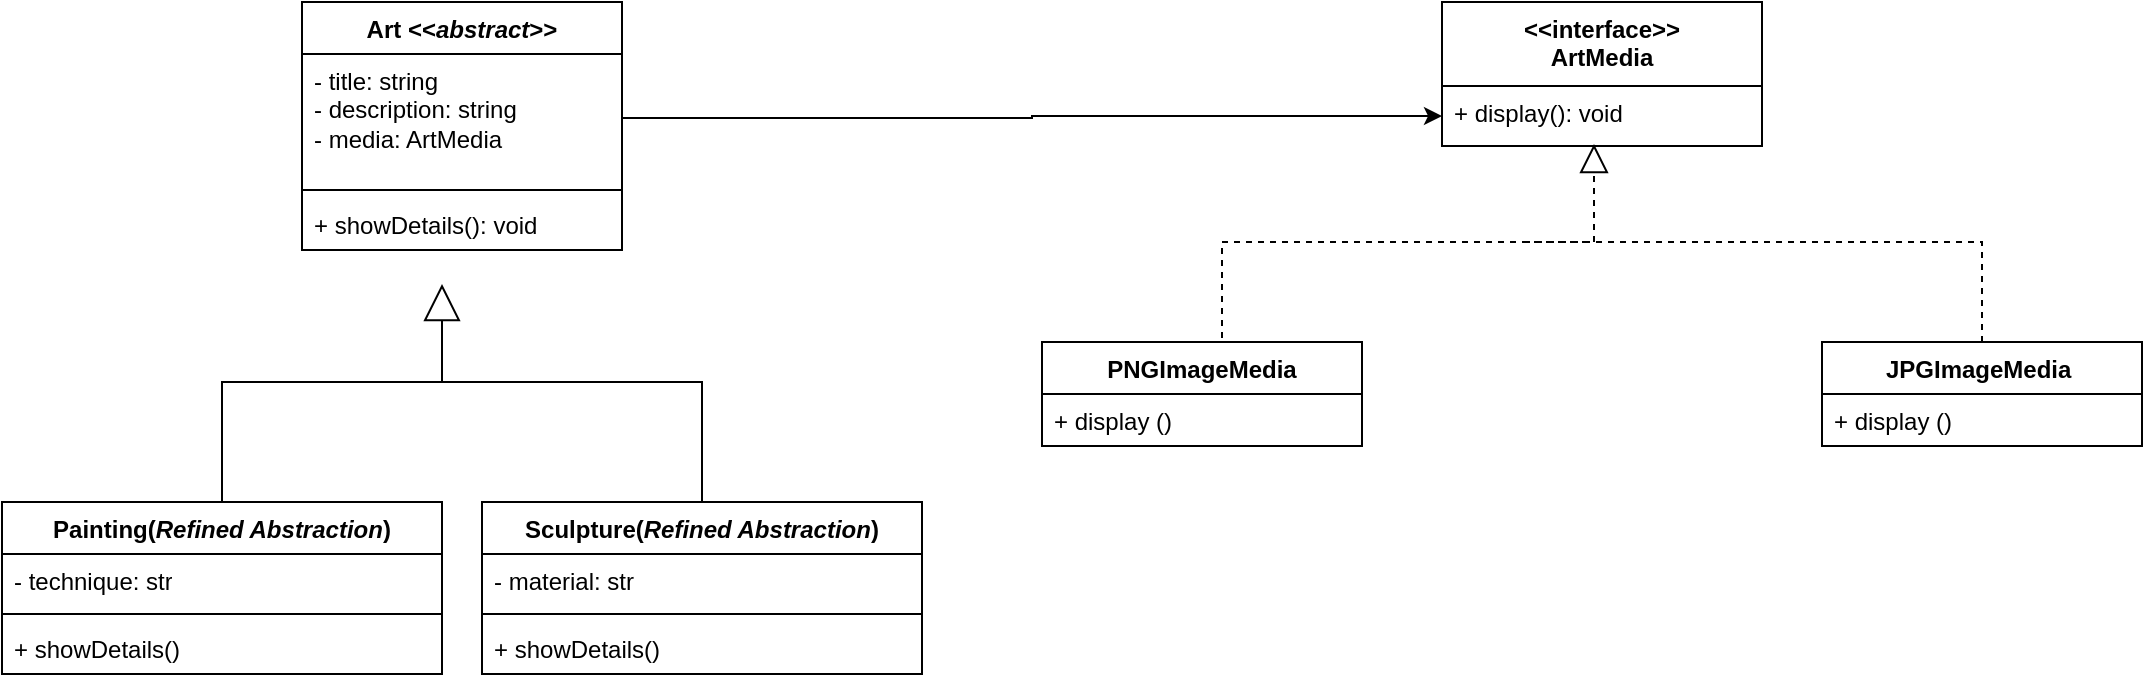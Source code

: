 <mxfile version="27.1.1">
  <diagram name="Página-1" id="9U4Q3XMxOj6cO48qmH4h">
    <mxGraphModel grid="1" page="1" gridSize="10" guides="1" tooltips="1" connect="1" arrows="1" fold="1" pageScale="1" pageWidth="827" pageHeight="1169" math="0" shadow="0">
      <root>
        <mxCell id="0" />
        <mxCell id="1" parent="0" />
        <mxCell id="X2-V6X-6RTGfMsfJub1a-2" value="Painting(&lt;i&gt;Refined Abstraction&lt;/i&gt;)" style="swimlane;fontStyle=1;align=center;verticalAlign=top;childLayout=stackLayout;horizontal=1;startSize=26;horizontalStack=0;resizeParent=1;resizeParentMax=0;resizeLast=0;collapsible=1;marginBottom=0;whiteSpace=wrap;html=1;" vertex="1" parent="1">
          <mxGeometry x="140" y="340" width="220" height="86" as="geometry" />
        </mxCell>
        <mxCell id="X2-V6X-6RTGfMsfJub1a-3" value="- technique: str" style="text;strokeColor=none;fillColor=none;align=left;verticalAlign=top;spacingLeft=4;spacingRight=4;overflow=hidden;rotatable=0;points=[[0,0.5],[1,0.5]];portConstraint=eastwest;whiteSpace=wrap;html=1;" vertex="1" parent="X2-V6X-6RTGfMsfJub1a-2">
          <mxGeometry y="26" width="220" height="26" as="geometry" />
        </mxCell>
        <mxCell id="X2-V6X-6RTGfMsfJub1a-4" value="" style="line;strokeWidth=1;fillColor=none;align=left;verticalAlign=middle;spacingTop=-1;spacingLeft=3;spacingRight=3;rotatable=0;labelPosition=right;points=[];portConstraint=eastwest;strokeColor=inherit;" vertex="1" parent="X2-V6X-6RTGfMsfJub1a-2">
          <mxGeometry y="52" width="220" height="8" as="geometry" />
        </mxCell>
        <mxCell id="X2-V6X-6RTGfMsfJub1a-5" value="+ showDetails()&amp;nbsp;" style="text;strokeColor=none;fillColor=none;align=left;verticalAlign=top;spacingLeft=4;spacingRight=4;overflow=hidden;rotatable=0;points=[[0,0.5],[1,0.5]];portConstraint=eastwest;whiteSpace=wrap;html=1;" vertex="1" parent="X2-V6X-6RTGfMsfJub1a-2">
          <mxGeometry y="60" width="220" height="26" as="geometry" />
        </mxCell>
        <mxCell id="X2-V6X-6RTGfMsfJub1a-10" value="&amp;lt;&amp;lt;interface&amp;gt;&amp;gt;&lt;br&gt;ArtMedia&lt;div&gt;&lt;br/&gt;&lt;/div&gt;" style="swimlane;fontStyle=1;align=center;verticalAlign=top;childLayout=stackLayout;horizontal=1;startSize=42;horizontalStack=0;resizeParent=1;resizeParentMax=0;resizeLast=0;collapsible=1;marginBottom=0;whiteSpace=wrap;html=1;" vertex="1" parent="1">
          <mxGeometry x="860" y="90" width="160" height="72" as="geometry" />
        </mxCell>
        <mxCell id="X2-V6X-6RTGfMsfJub1a-11" value="+ display(): void&amp;nbsp;&amp;nbsp;" style="text;strokeColor=none;fillColor=none;align=left;verticalAlign=top;spacingLeft=4;spacingRight=4;overflow=hidden;rotatable=0;points=[[0,0.5],[1,0.5]];portConstraint=eastwest;whiteSpace=wrap;html=1;" vertex="1" parent="X2-V6X-6RTGfMsfJub1a-10">
          <mxGeometry y="42" width="160" height="30" as="geometry" />
        </mxCell>
        <mxCell id="X2-V6X-6RTGfMsfJub1a-14" value="Sculpture(&lt;i&gt;Refined Abstraction&lt;/i&gt;)" style="swimlane;fontStyle=1;align=center;verticalAlign=top;childLayout=stackLayout;horizontal=1;startSize=26;horizontalStack=0;resizeParent=1;resizeParentMax=0;resizeLast=0;collapsible=1;marginBottom=0;whiteSpace=wrap;html=1;" vertex="1" parent="1">
          <mxGeometry x="380" y="340" width="220" height="86" as="geometry" />
        </mxCell>
        <mxCell id="X2-V6X-6RTGfMsfJub1a-15" value="- material: str" style="text;strokeColor=none;fillColor=none;align=left;verticalAlign=top;spacingLeft=4;spacingRight=4;overflow=hidden;rotatable=0;points=[[0,0.5],[1,0.5]];portConstraint=eastwest;whiteSpace=wrap;html=1;" vertex="1" parent="X2-V6X-6RTGfMsfJub1a-14">
          <mxGeometry y="26" width="220" height="26" as="geometry" />
        </mxCell>
        <mxCell id="X2-V6X-6RTGfMsfJub1a-16" value="" style="line;strokeWidth=1;fillColor=none;align=left;verticalAlign=middle;spacingTop=-1;spacingLeft=3;spacingRight=3;rotatable=0;labelPosition=right;points=[];portConstraint=eastwest;strokeColor=inherit;" vertex="1" parent="X2-V6X-6RTGfMsfJub1a-14">
          <mxGeometry y="52" width="220" height="8" as="geometry" />
        </mxCell>
        <mxCell id="X2-V6X-6RTGfMsfJub1a-17" value="+ showDetails()&amp;nbsp;" style="text;strokeColor=none;fillColor=none;align=left;verticalAlign=top;spacingLeft=4;spacingRight=4;overflow=hidden;rotatable=0;points=[[0,0.5],[1,0.5]];portConstraint=eastwest;whiteSpace=wrap;html=1;" vertex="1" parent="X2-V6X-6RTGfMsfJub1a-14">
          <mxGeometry y="60" width="220" height="26" as="geometry" />
        </mxCell>
        <mxCell id="X2-V6X-6RTGfMsfJub1a-18" value="PNGImageMedia" style="swimlane;fontStyle=1;align=center;verticalAlign=top;childLayout=stackLayout;horizontal=1;startSize=26;horizontalStack=0;resizeParent=1;resizeParentMax=0;resizeLast=0;collapsible=1;marginBottom=0;whiteSpace=wrap;html=1;" vertex="1" parent="1">
          <mxGeometry x="660" y="260" width="160" height="52" as="geometry" />
        </mxCell>
        <mxCell id="X2-V6X-6RTGfMsfJub1a-19" value="+ display ()" style="text;strokeColor=none;fillColor=none;align=left;verticalAlign=top;spacingLeft=4;spacingRight=4;overflow=hidden;rotatable=0;points=[[0,0.5],[1,0.5]];portConstraint=eastwest;whiteSpace=wrap;html=1;" vertex="1" parent="X2-V6X-6RTGfMsfJub1a-18">
          <mxGeometry y="26" width="160" height="26" as="geometry" />
        </mxCell>
        <mxCell id="X2-V6X-6RTGfMsfJub1a-26" style="edgeStyle=orthogonalEdgeStyle;rounded=0;orthogonalLoop=1;jettySize=auto;html=1;exitX=0.5;exitY=0;exitDx=0;exitDy=0;endArrow=none;startFill=0;dashed=1;" edge="1" parent="1" source="X2-V6X-6RTGfMsfJub1a-20">
          <mxGeometry relative="1" as="geometry">
            <mxPoint x="900" y="210" as="targetPoint" />
            <Array as="points">
              <mxPoint x="1130" y="210" />
            </Array>
          </mxGeometry>
        </mxCell>
        <mxCell id="X2-V6X-6RTGfMsfJub1a-20" value="JPGImageMedia&amp;nbsp;" style="swimlane;fontStyle=1;align=center;verticalAlign=top;childLayout=stackLayout;horizontal=1;startSize=26;horizontalStack=0;resizeParent=1;resizeParentMax=0;resizeLast=0;collapsible=1;marginBottom=0;whiteSpace=wrap;html=1;" vertex="1" parent="1">
          <mxGeometry x="1050" y="260" width="160" height="52" as="geometry" />
        </mxCell>
        <mxCell id="X2-V6X-6RTGfMsfJub1a-21" value="+ display ()" style="text;strokeColor=none;fillColor=none;align=left;verticalAlign=top;spacingLeft=4;spacingRight=4;overflow=hidden;rotatable=0;points=[[0,0.5],[1,0.5]];portConstraint=eastwest;whiteSpace=wrap;html=1;" vertex="1" parent="X2-V6X-6RTGfMsfJub1a-20">
          <mxGeometry y="26" width="160" height="26" as="geometry" />
        </mxCell>
        <mxCell id="X2-V6X-6RTGfMsfJub1a-25" value="" style="endArrow=block;dashed=1;endFill=0;endSize=12;html=1;rounded=0;" edge="1" parent="1">
          <mxGeometry width="160" relative="1" as="geometry">
            <mxPoint x="750" y="258" as="sourcePoint" />
            <mxPoint x="936" y="161" as="targetPoint" />
            <Array as="points">
              <mxPoint x="750" y="210" />
              <mxPoint x="936" y="210" />
            </Array>
          </mxGeometry>
        </mxCell>
        <mxCell id="X2-V6X-6RTGfMsfJub1a-28" value="" style="endArrow=block;endSize=16;endFill=0;html=1;rounded=0;exitX=0.5;exitY=0;exitDx=0;exitDy=0;" edge="1" parent="1" source="X2-V6X-6RTGfMsfJub1a-2">
          <mxGeometry width="160" relative="1" as="geometry">
            <mxPoint x="330" y="390" as="sourcePoint" />
            <mxPoint x="360" y="231" as="targetPoint" />
            <Array as="points">
              <mxPoint x="250" y="280" />
              <mxPoint x="360" y="280" />
            </Array>
          </mxGeometry>
        </mxCell>
        <mxCell id="X2-V6X-6RTGfMsfJub1a-29" value="" style="endArrow=none;html=1;rounded=0;exitX=0.5;exitY=0;exitDx=0;exitDy=0;" edge="1" parent="1" source="X2-V6X-6RTGfMsfJub1a-14">
          <mxGeometry width="50" height="50" relative="1" as="geometry">
            <mxPoint x="390" y="420" as="sourcePoint" />
            <mxPoint x="360" y="280" as="targetPoint" />
            <Array as="points">
              <mxPoint x="490" y="280" />
            </Array>
          </mxGeometry>
        </mxCell>
        <mxCell id="X2-V6X-6RTGfMsfJub1a-33" value="Art &amp;lt;&amp;lt;&lt;i&gt;abstract&lt;/i&gt;&amp;gt;&amp;gt;" style="swimlane;fontStyle=1;align=center;verticalAlign=top;childLayout=stackLayout;horizontal=1;startSize=26;horizontalStack=0;resizeParent=1;resizeParentMax=0;resizeLast=0;collapsible=1;marginBottom=0;whiteSpace=wrap;html=1;" vertex="1" parent="1">
          <mxGeometry x="290" y="90" width="160" height="124" as="geometry" />
        </mxCell>
        <mxCell id="X2-V6X-6RTGfMsfJub1a-34" value="&lt;div&gt;- title: string&lt;br&gt;- description: string&lt;br&gt;- media: ArtMedia&amp;nbsp;&lt;/div&gt;" style="text;strokeColor=none;fillColor=none;align=left;verticalAlign=top;spacingLeft=4;spacingRight=4;overflow=hidden;rotatable=0;points=[[0,0.5],[1,0.5]];portConstraint=eastwest;whiteSpace=wrap;html=1;" vertex="1" parent="X2-V6X-6RTGfMsfJub1a-33">
          <mxGeometry y="26" width="160" height="64" as="geometry" />
        </mxCell>
        <mxCell id="X2-V6X-6RTGfMsfJub1a-35" value="" style="line;strokeWidth=1;fillColor=none;align=left;verticalAlign=middle;spacingTop=-1;spacingLeft=3;spacingRight=3;rotatable=0;labelPosition=right;points=[];portConstraint=eastwest;strokeColor=inherit;" vertex="1" parent="X2-V6X-6RTGfMsfJub1a-33">
          <mxGeometry y="90" width="160" height="8" as="geometry" />
        </mxCell>
        <mxCell id="X2-V6X-6RTGfMsfJub1a-36" value="+ showDetails(): void&amp;nbsp;" style="text;strokeColor=none;fillColor=none;align=left;verticalAlign=top;spacingLeft=4;spacingRight=4;overflow=hidden;rotatable=0;points=[[0,0.5],[1,0.5]];portConstraint=eastwest;whiteSpace=wrap;html=1;" vertex="1" parent="X2-V6X-6RTGfMsfJub1a-33">
          <mxGeometry y="98" width="160" height="26" as="geometry" />
        </mxCell>
        <mxCell id="X2-V6X-6RTGfMsfJub1a-38" style="edgeStyle=orthogonalEdgeStyle;rounded=0;orthogonalLoop=1;jettySize=auto;html=1;exitX=1;exitY=0.5;exitDx=0;exitDy=0;" edge="1" parent="1" source="X2-V6X-6RTGfMsfJub1a-34" target="X2-V6X-6RTGfMsfJub1a-11">
          <mxGeometry relative="1" as="geometry" />
        </mxCell>
      </root>
    </mxGraphModel>
  </diagram>
</mxfile>

